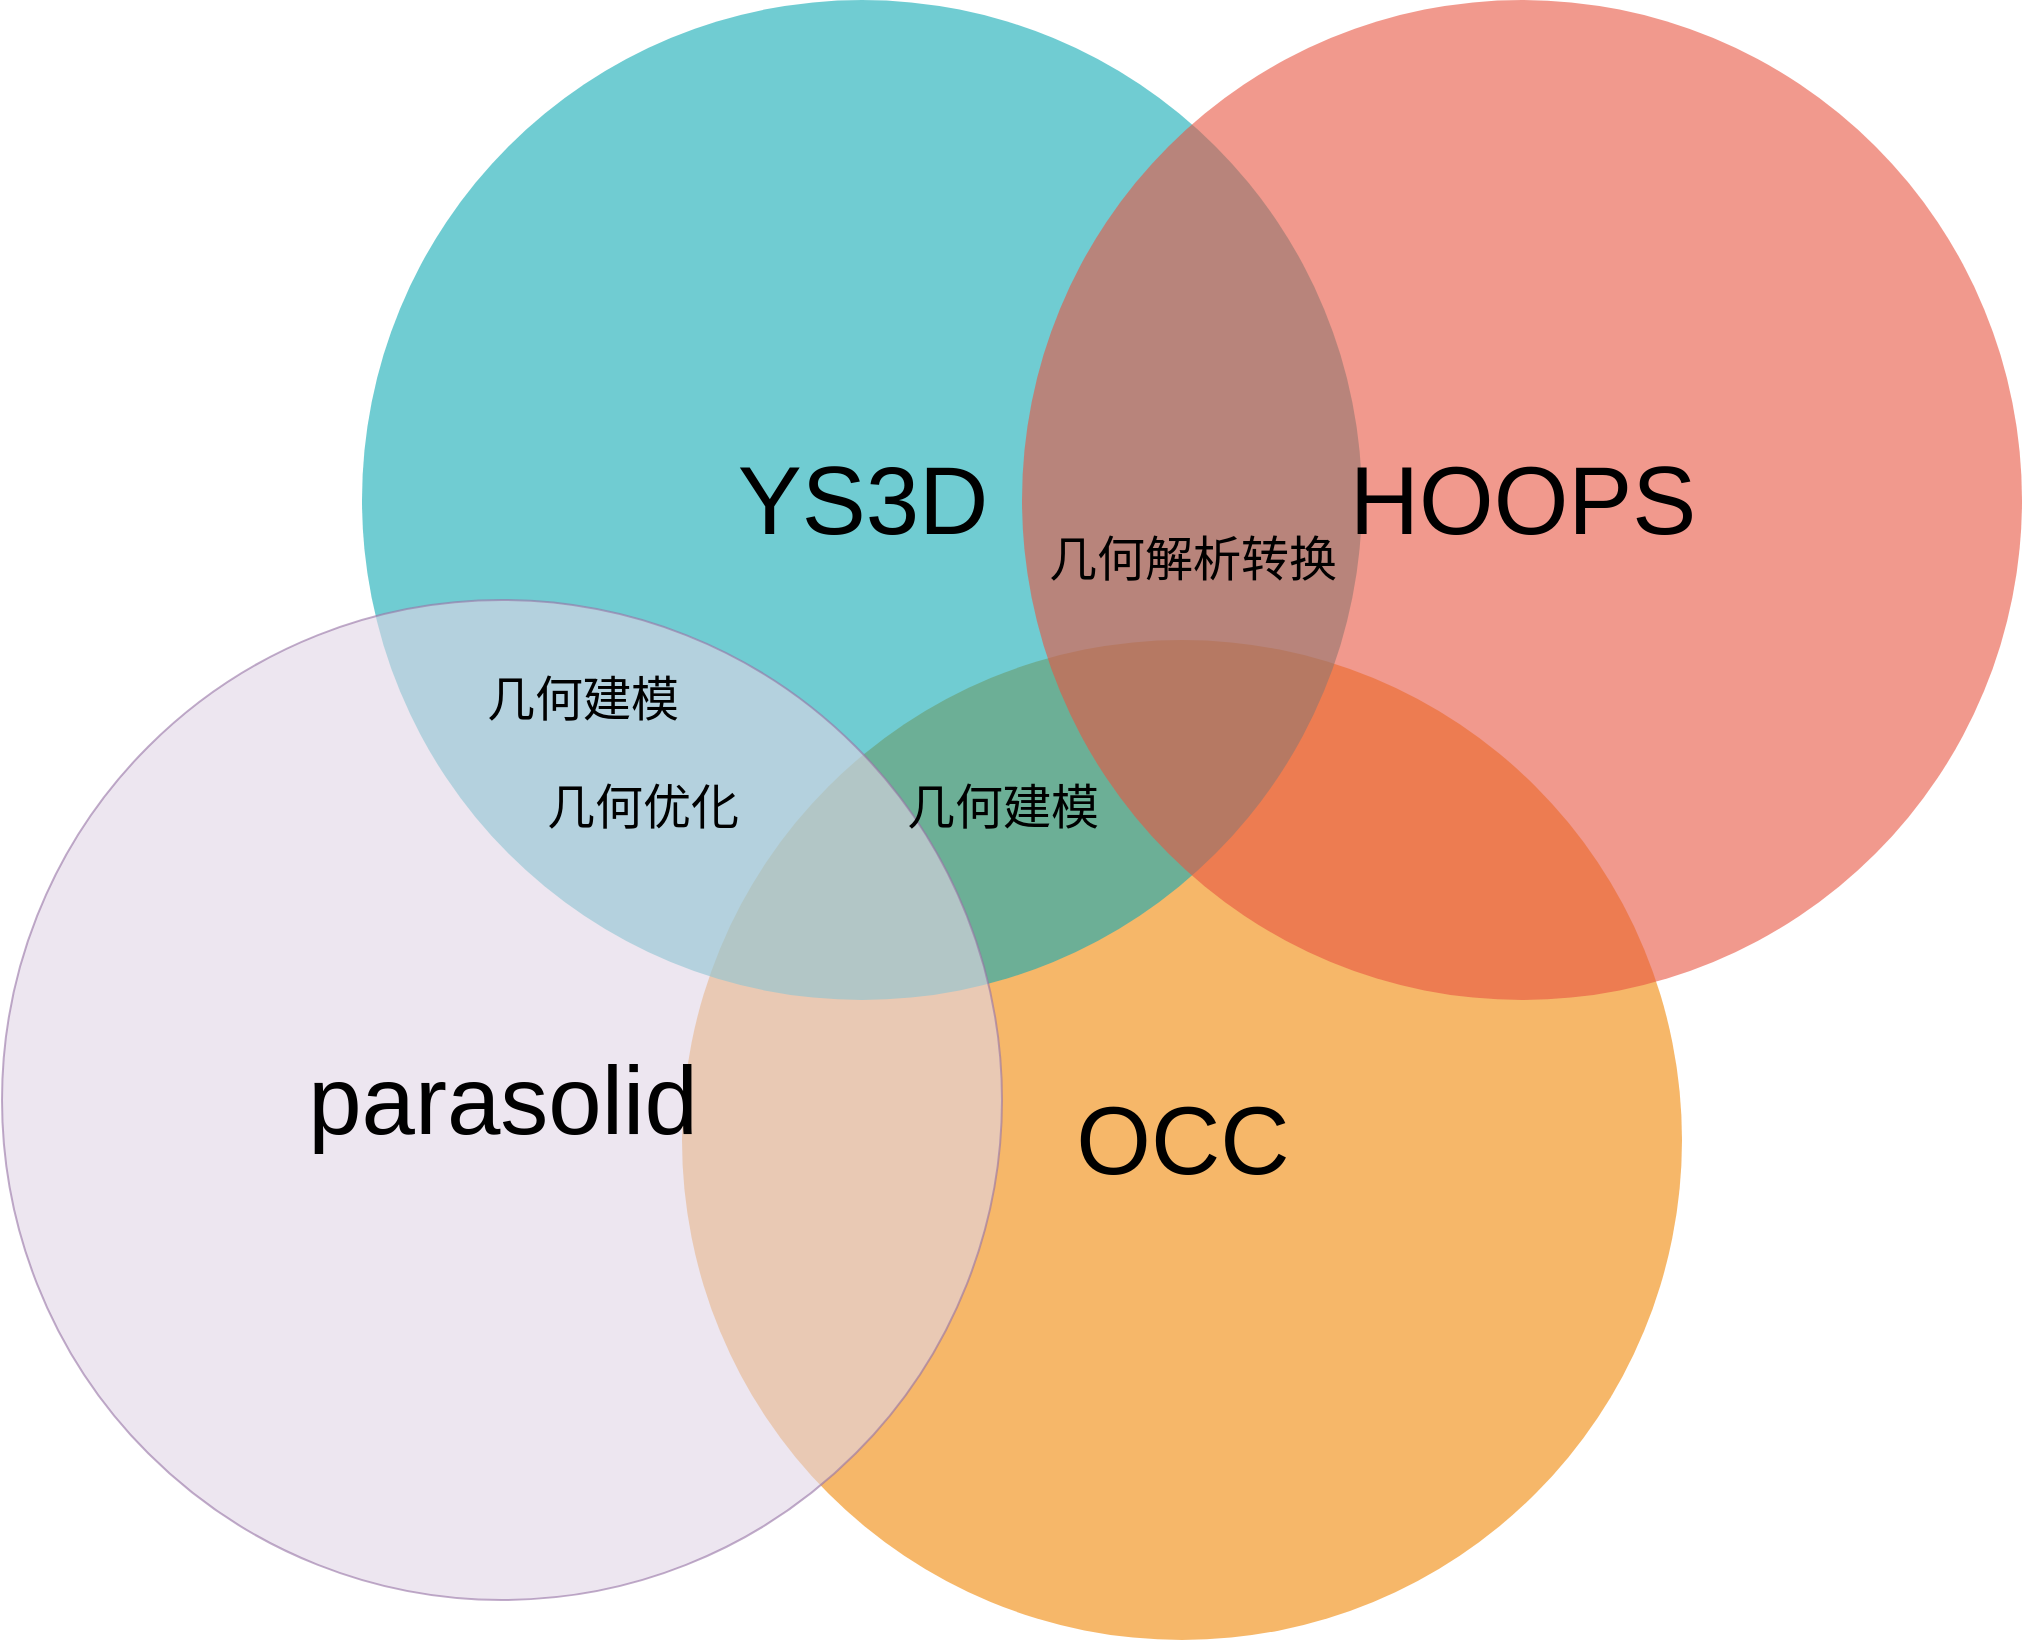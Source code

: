 <mxfile version="27.0.6">
  <diagram id="3228e29e-7158-1315-38df-8450db1d8a1d" name="Page-1">
    <mxGraphModel dx="2116" dy="1573" grid="1" gridSize="10" guides="1" tooltips="1" connect="1" arrows="1" fold="1" page="1" pageScale="1" pageWidth="1169" pageHeight="827" background="none" math="0" shadow="0">
      <root>
        <mxCell id="0" />
        <mxCell id="1" parent="0" />
        <mxCell id="21531" value="&lt;font style=&quot;font-size: 48px;&quot;&gt;OCC&lt;/font&gt;" style="ellipse;fillColor=#F08705;opacity=60;strokeColor=none;html=1;fontColor=#000000;" parent="1" vertex="1">
          <mxGeometry x="220" y="310" width="500" height="500" as="geometry" />
        </mxCell>
        <mxCell id="21532" value="&lt;font style=&quot;font-size: 48px;&quot;&gt;YS3D&lt;/font&gt;" style="ellipse;fillColor=#12AAB5;opacity=60;strokeColor=none;html=1;fontColor=#000000;" parent="1" vertex="1">
          <mxGeometry x="60" y="-10" width="500" height="500" as="geometry" />
        </mxCell>
        <mxCell id="21533" value="&lt;font style=&quot;font-size: 48px;&quot;&gt;HOOPS&lt;/font&gt;" style="ellipse;fillColor=#e85642;opacity=60;strokeColor=none;html=1;fontColor=#000000;" parent="1" vertex="1">
          <mxGeometry x="390" y="-10" width="500" height="500" as="geometry" />
        </mxCell>
        <mxCell id="ES53TOTrAkFbz9ve58O1-21540" value="&lt;font style=&quot;font-size: 24px;&quot;&gt;几何解析转换&lt;/font&gt;" style="text;html=1;align=center;verticalAlign=middle;resizable=0;points=[];autosize=1;strokeColor=none;fillColor=none;fontColor=#000000;" vertex="1" parent="1">
          <mxGeometry x="390" y="250" width="170" height="40" as="geometry" />
        </mxCell>
        <mxCell id="ES53TOTrAkFbz9ve58O1-21541" value="&lt;font style=&quot;font-size: 48px;&quot;&gt;parasolid&lt;/font&gt;" style="ellipse;fillColor=#e1d5e7;opacity=60;strokeColor=#9673a6;html=1;fontColor=#000000;" vertex="1" parent="1">
          <mxGeometry x="-120" y="290" width="500" height="500" as="geometry" />
        </mxCell>
        <mxCell id="ES53TOTrAkFbz9ve58O1-21542" value="&lt;span style=&quot;font-size: 24px;&quot;&gt;几何建模&lt;/span&gt;" style="text;html=1;align=center;verticalAlign=middle;resizable=0;points=[];autosize=1;strokeColor=none;fillColor=none;fontColor=#000000;" vertex="1" parent="1">
          <mxGeometry x="110" y="320" width="120" height="40" as="geometry" />
        </mxCell>
        <mxCell id="ES53TOTrAkFbz9ve58O1-21543" value="&lt;span style=&quot;font-size: 24px;&quot;&gt;几何建模&lt;/span&gt;" style="text;html=1;align=center;verticalAlign=middle;resizable=0;points=[];autosize=1;strokeColor=none;fillColor=none;fontColor=#000000;" vertex="1" parent="1">
          <mxGeometry x="320" y="374" width="120" height="40" as="geometry" />
        </mxCell>
        <mxCell id="ES53TOTrAkFbz9ve58O1-21544" value="&lt;span style=&quot;font-size: 24px;&quot;&gt;几何优化&lt;/span&gt;" style="text;html=1;align=center;verticalAlign=middle;resizable=0;points=[];autosize=1;strokeColor=none;fillColor=none;fontColor=#000000;" vertex="1" parent="1">
          <mxGeometry x="140" y="374" width="120" height="40" as="geometry" />
        </mxCell>
      </root>
    </mxGraphModel>
  </diagram>
</mxfile>

